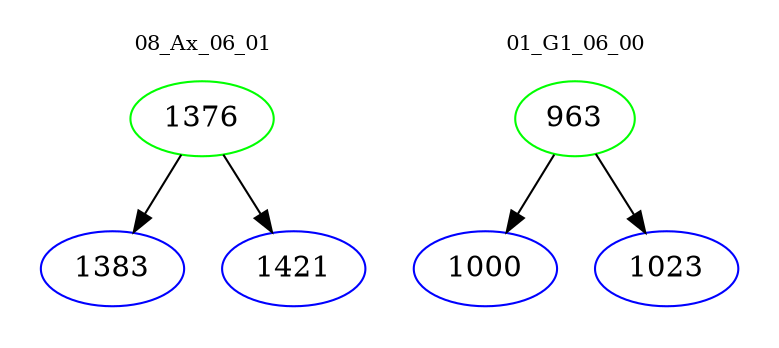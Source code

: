 digraph{
subgraph cluster_0 {
color = white
label = "08_Ax_06_01";
fontsize=10;
T0_1376 [label="1376", color="green"]
T0_1376 -> T0_1383 [color="black"]
T0_1383 [label="1383", color="blue"]
T0_1376 -> T0_1421 [color="black"]
T0_1421 [label="1421", color="blue"]
}
subgraph cluster_1 {
color = white
label = "01_G1_06_00";
fontsize=10;
T1_963 [label="963", color="green"]
T1_963 -> T1_1000 [color="black"]
T1_1000 [label="1000", color="blue"]
T1_963 -> T1_1023 [color="black"]
T1_1023 [label="1023", color="blue"]
}
}
